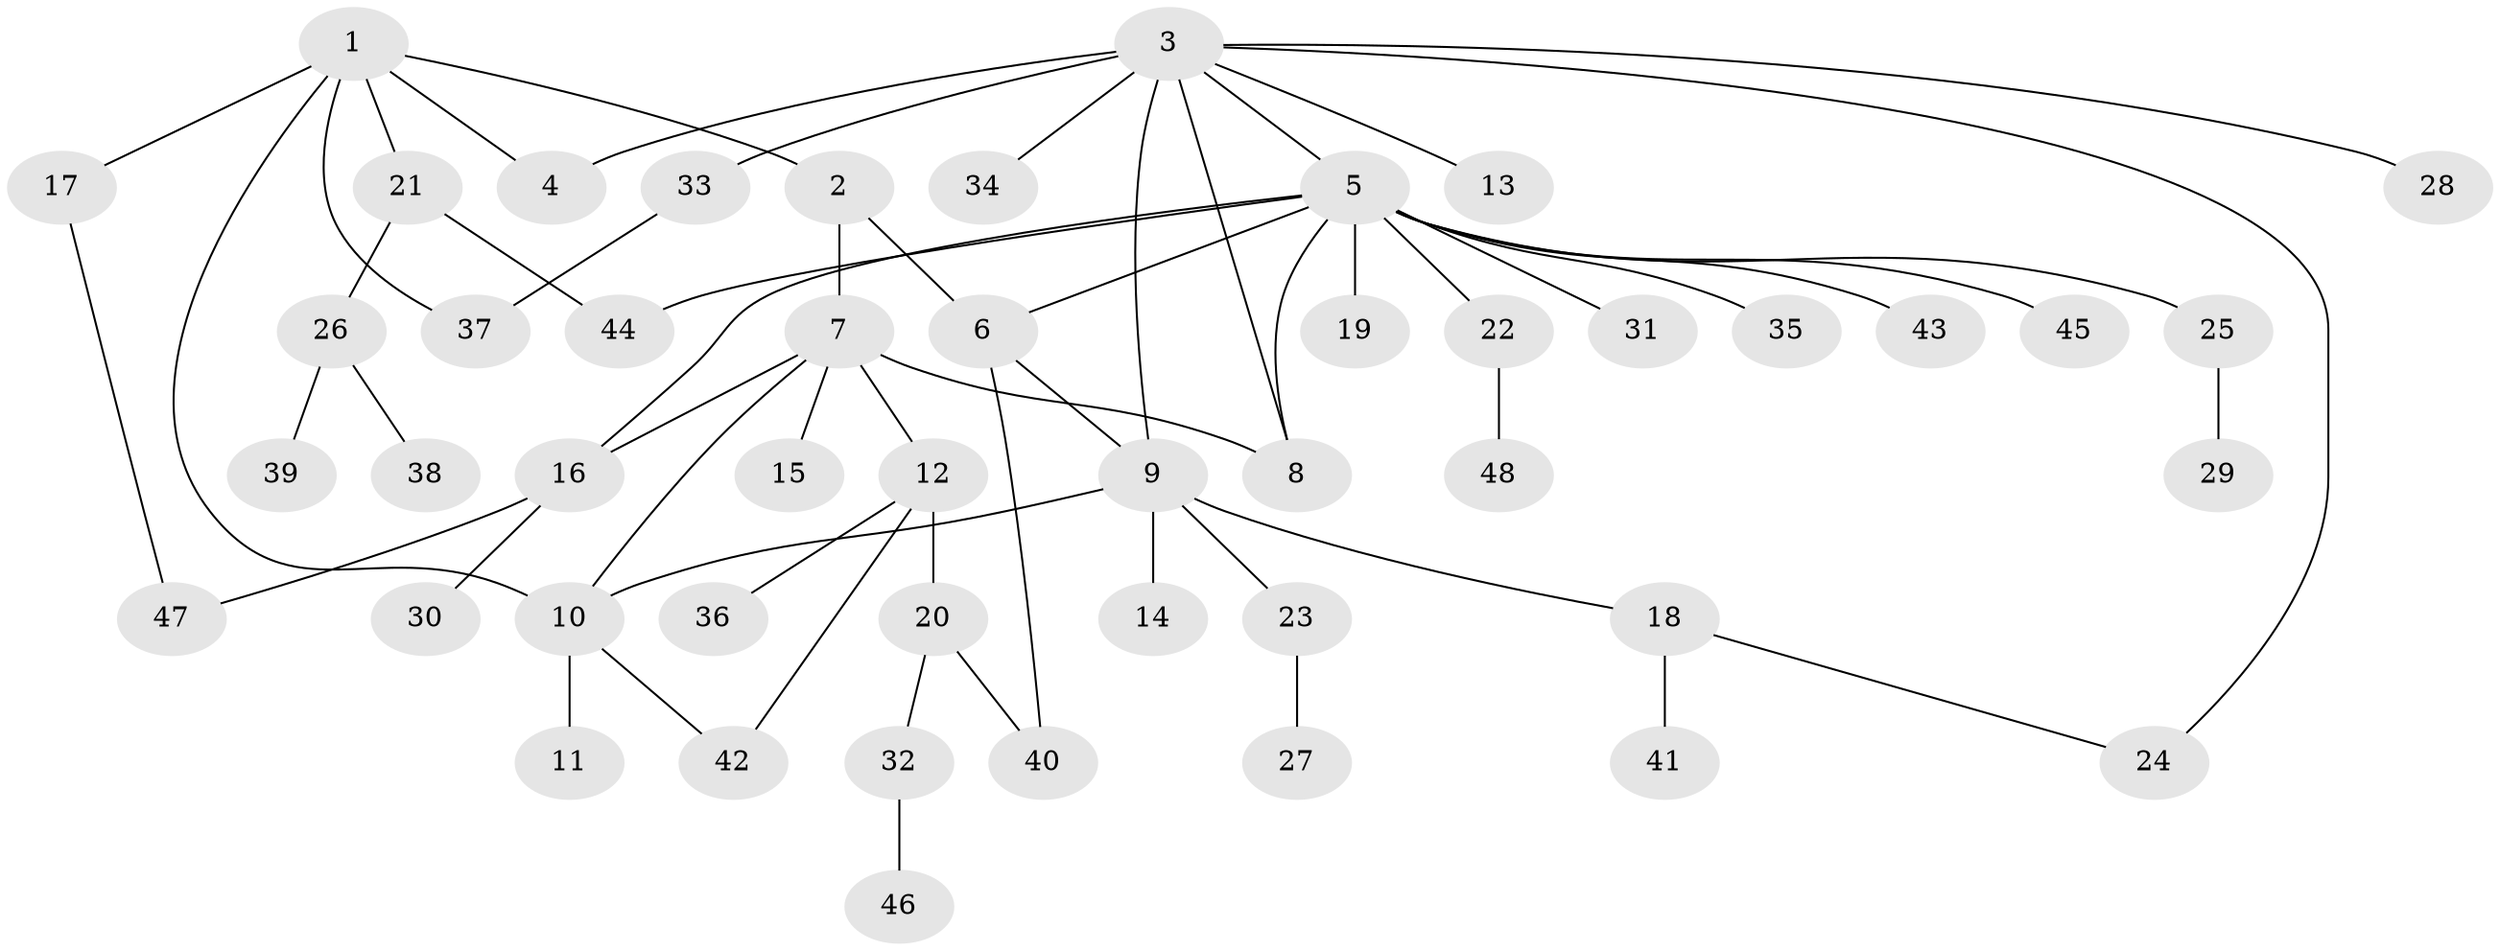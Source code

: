 // coarse degree distribution, {6: 0.030303030303030304, 5: 0.06060606060606061, 12: 0.030303030303030304, 2: 0.21212121212121213, 11: 0.030303030303030304, 7: 0.030303030303030304, 1: 0.48484848484848486, 3: 0.12121212121212122}
// Generated by graph-tools (version 1.1) at 2025/52/02/27/25 19:52:16]
// undirected, 48 vertices, 60 edges
graph export_dot {
graph [start="1"]
  node [color=gray90,style=filled];
  1;
  2;
  3;
  4;
  5;
  6;
  7;
  8;
  9;
  10;
  11;
  12;
  13;
  14;
  15;
  16;
  17;
  18;
  19;
  20;
  21;
  22;
  23;
  24;
  25;
  26;
  27;
  28;
  29;
  30;
  31;
  32;
  33;
  34;
  35;
  36;
  37;
  38;
  39;
  40;
  41;
  42;
  43;
  44;
  45;
  46;
  47;
  48;
  1 -- 2;
  1 -- 4;
  1 -- 10;
  1 -- 17;
  1 -- 21;
  1 -- 37;
  2 -- 6;
  2 -- 7;
  3 -- 4;
  3 -- 5;
  3 -- 8;
  3 -- 9;
  3 -- 13;
  3 -- 24;
  3 -- 28;
  3 -- 33;
  3 -- 34;
  5 -- 6;
  5 -- 8;
  5 -- 16;
  5 -- 19;
  5 -- 22;
  5 -- 25;
  5 -- 31;
  5 -- 35;
  5 -- 43;
  5 -- 44;
  5 -- 45;
  6 -- 9;
  6 -- 40;
  7 -- 8;
  7 -- 10;
  7 -- 12;
  7 -- 15;
  7 -- 16;
  9 -- 10;
  9 -- 14;
  9 -- 18;
  9 -- 23;
  10 -- 11;
  10 -- 42;
  12 -- 20;
  12 -- 36;
  12 -- 42;
  16 -- 30;
  16 -- 47;
  17 -- 47;
  18 -- 24;
  18 -- 41;
  20 -- 32;
  20 -- 40;
  21 -- 26;
  21 -- 44;
  22 -- 48;
  23 -- 27;
  25 -- 29;
  26 -- 38;
  26 -- 39;
  32 -- 46;
  33 -- 37;
}
